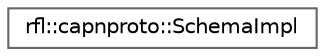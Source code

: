 digraph "类继承关系图"
{
 // LATEX_PDF_SIZE
  bgcolor="transparent";
  edge [fontname=Helvetica,fontsize=10,labelfontname=Helvetica,labelfontsize=10];
  node [fontname=Helvetica,fontsize=10,shape=box,height=0.2,width=0.4];
  rankdir="LR";
  Node0 [id="Node000000",label="rfl::capnproto::SchemaImpl",height=0.2,width=0.4,color="grey40", fillcolor="white", style="filled",URL="$classrfl_1_1capnproto_1_1_schema_impl.html",tooltip=" "];
}
